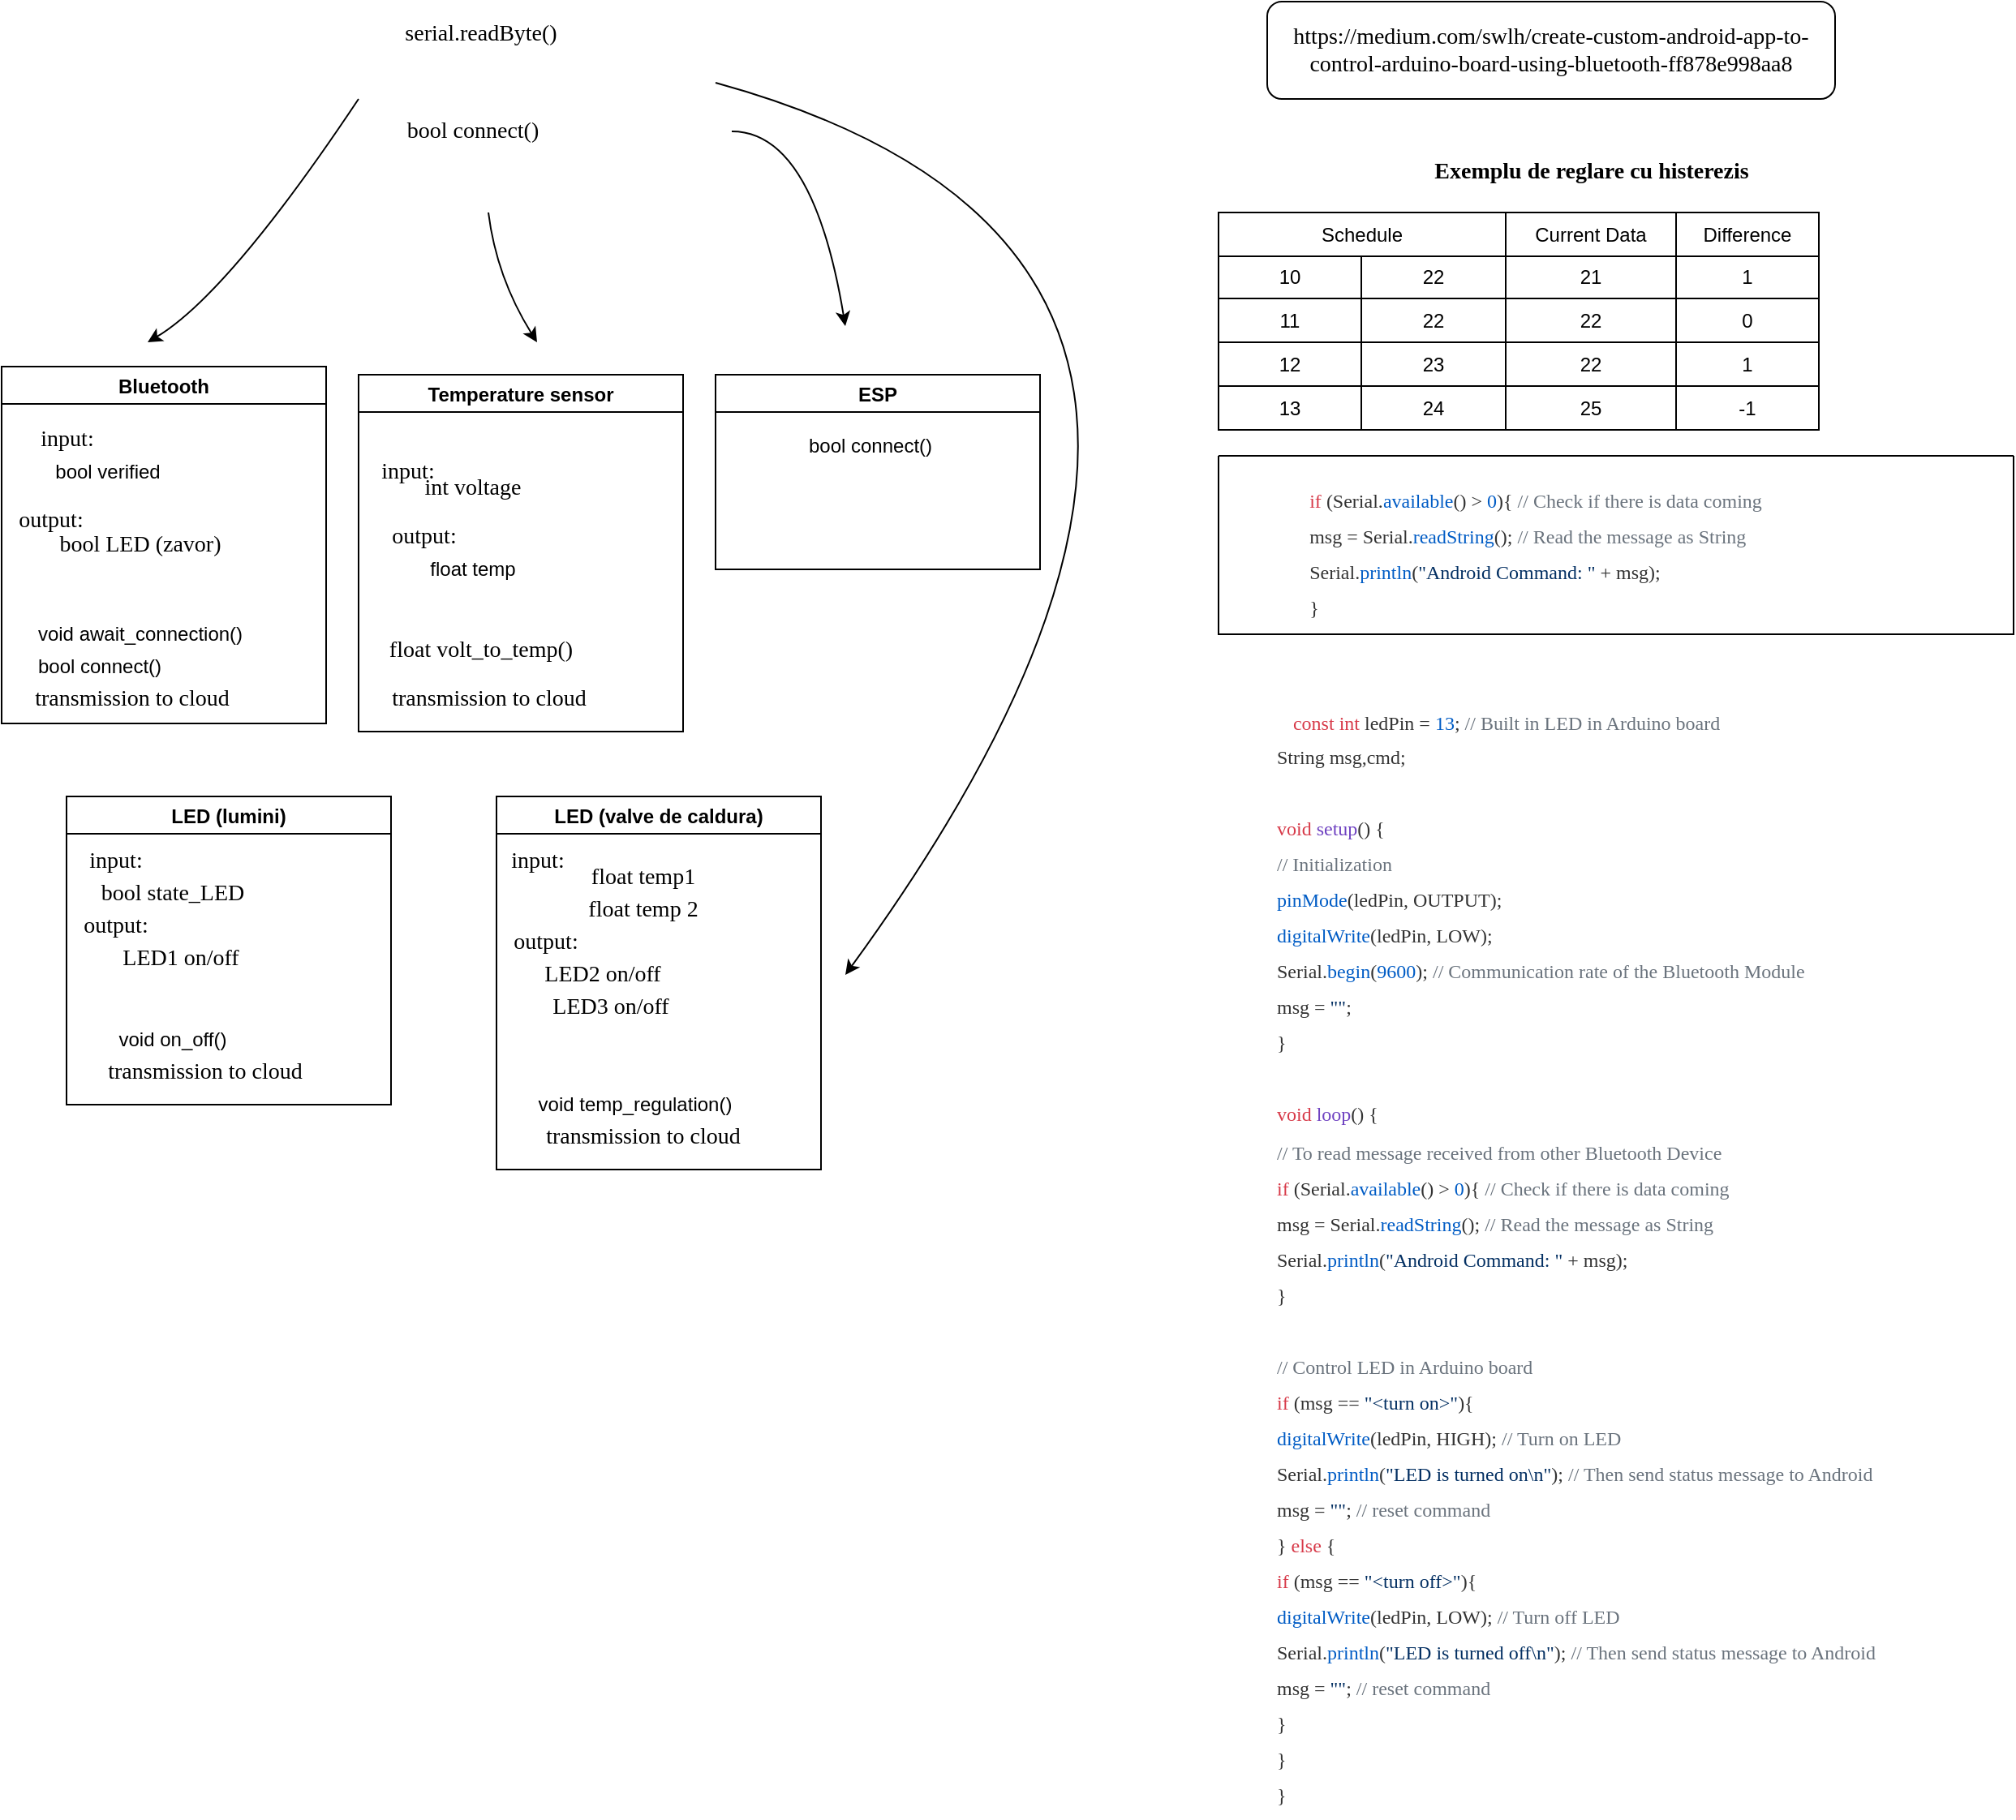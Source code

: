 <mxfile version="17.4.0" type="github">
  <diagram id="03euqBSdy-P2o7V0mn-k" name="Page-1">
    <mxGraphModel dx="1422" dy="794" grid="1" gridSize="10" guides="1" tooltips="1" connect="1" arrows="1" fold="1" page="1" pageScale="1" pageWidth="850" pageHeight="1100" math="0" shadow="0">
      <root>
        <mxCell id="0" />
        <mxCell id="1" parent="0" />
        <mxCell id="MKrmumf2XMkmiVvTgVT_-1" value="" style="curved=1;endArrow=classic;html=1;rounded=0;" edge="1" parent="1">
          <mxGeometry width="50" height="50" relative="1" as="geometry">
            <mxPoint x="420" y="160" as="sourcePoint" />
            <mxPoint x="450" y="240" as="targetPoint" />
            <Array as="points">
              <mxPoint x="425" y="200" />
            </Array>
          </mxGeometry>
        </mxCell>
        <mxCell id="MKrmumf2XMkmiVvTgVT_-2" value="serial.readByte()" style="text;html=1;align=center;verticalAlign=middle;resizable=0;points=[];autosize=1;strokeColor=none;fillColor=none;fontSize=14;fontFamily=Times New Roman;" vertex="1" parent="1">
          <mxGeometry x="360" y="40" width="110" height="20" as="geometry" />
        </mxCell>
        <mxCell id="MKrmumf2XMkmiVvTgVT_-3" value="bool connect()" style="text;html=1;align=center;verticalAlign=middle;resizable=0;points=[];autosize=1;strokeColor=none;fillColor=none;fontSize=14;fontFamily=Times New Roman;" vertex="1" parent="1">
          <mxGeometry x="360" y="100" width="100" height="20" as="geometry" />
        </mxCell>
        <mxCell id="MKrmumf2XMkmiVvTgVT_-4" value="Bluetooth" style="swimlane;" vertex="1" parent="1">
          <mxGeometry x="120" y="255" width="200" height="220" as="geometry" />
        </mxCell>
        <mxCell id="MKrmumf2XMkmiVvTgVT_-5" value="bool verified" style="text;html=1;align=center;verticalAlign=middle;resizable=0;points=[];autosize=1;strokeColor=none;fillColor=none;" vertex="1" parent="MKrmumf2XMkmiVvTgVT_-4">
          <mxGeometry x="25" y="55" width="80" height="20" as="geometry" />
        </mxCell>
        <mxCell id="MKrmumf2XMkmiVvTgVT_-6" value="input:" style="text;html=1;align=center;verticalAlign=middle;resizable=0;points=[];autosize=1;strokeColor=none;fillColor=none;fontSize=14;fontFamily=Times New Roman;" vertex="1" parent="MKrmumf2XMkmiVvTgVT_-4">
          <mxGeometry x="15" y="35" width="50" height="20" as="geometry" />
        </mxCell>
        <mxCell id="MKrmumf2XMkmiVvTgVT_-7" value="" style="group" vertex="1" connectable="0" parent="MKrmumf2XMkmiVvTgVT_-4">
          <mxGeometry x="15" y="155" width="140" height="40" as="geometry" />
        </mxCell>
        <mxCell id="MKrmumf2XMkmiVvTgVT_-8" value="bool connect()" style="text;html=1;align=center;verticalAlign=middle;resizable=0;points=[];autosize=1;strokeColor=none;fillColor=none;" vertex="1" parent="MKrmumf2XMkmiVvTgVT_-7">
          <mxGeometry y="20" width="90" height="20" as="geometry" />
        </mxCell>
        <mxCell id="MKrmumf2XMkmiVvTgVT_-9" value="void await_connection()" style="text;html=1;align=center;verticalAlign=middle;resizable=0;points=[];autosize=1;strokeColor=none;fillColor=none;" vertex="1" parent="MKrmumf2XMkmiVvTgVT_-7">
          <mxGeometry width="140" height="20" as="geometry" />
        </mxCell>
        <mxCell id="MKrmumf2XMkmiVvTgVT_-10" value="bool LED (zavor)" style="text;html=1;align=center;verticalAlign=middle;resizable=0;points=[];autosize=1;strokeColor=none;fillColor=none;fontSize=14;fontFamily=Times New Roman;" vertex="1" parent="MKrmumf2XMkmiVvTgVT_-4">
          <mxGeometry x="25" y="100" width="120" height="20" as="geometry" />
        </mxCell>
        <mxCell id="MKrmumf2XMkmiVvTgVT_-11" value="transmission to cloud" style="text;html=1;align=center;verticalAlign=middle;resizable=0;points=[];autosize=1;strokeColor=none;fillColor=none;fontSize=14;fontFamily=Times New Roman;" vertex="1" parent="MKrmumf2XMkmiVvTgVT_-4">
          <mxGeometry x="10" y="195" width="140" height="20" as="geometry" />
        </mxCell>
        <mxCell id="MKrmumf2XMkmiVvTgVT_-12" value="ESP" style="swimlane;" vertex="1" parent="1">
          <mxGeometry x="560" y="260" width="200" height="120" as="geometry" />
        </mxCell>
        <mxCell id="MKrmumf2XMkmiVvTgVT_-13" value="bool connect()" style="text;html=1;align=center;verticalAlign=middle;resizable=0;points=[];autosize=1;strokeColor=none;fillColor=none;" vertex="1" parent="MKrmumf2XMkmiVvTgVT_-12">
          <mxGeometry x="50" y="34" width="90" height="20" as="geometry" />
        </mxCell>
        <mxCell id="MKrmumf2XMkmiVvTgVT_-14" value="Temperature sensor" style="swimlane;" vertex="1" parent="1">
          <mxGeometry x="340" y="260" width="200" height="220" as="geometry" />
        </mxCell>
        <mxCell id="MKrmumf2XMkmiVvTgVT_-15" value="float temp" style="text;html=1;align=center;verticalAlign=middle;resizable=0;points=[];autosize=1;strokeColor=none;fillColor=none;" vertex="1" parent="MKrmumf2XMkmiVvTgVT_-14">
          <mxGeometry x="35" y="110" width="70" height="20" as="geometry" />
        </mxCell>
        <mxCell id="MKrmumf2XMkmiVvTgVT_-16" value="int voltage" style="text;html=1;align=center;verticalAlign=middle;resizable=0;points=[];autosize=1;strokeColor=none;fillColor=none;fontSize=14;fontFamily=Times New Roman;" vertex="1" parent="MKrmumf2XMkmiVvTgVT_-14">
          <mxGeometry x="30" y="60" width="80" height="20" as="geometry" />
        </mxCell>
        <mxCell id="MKrmumf2XMkmiVvTgVT_-17" value="output:" style="text;html=1;align=center;verticalAlign=middle;resizable=0;points=[];autosize=1;strokeColor=none;fillColor=none;fontSize=14;fontFamily=Times New Roman;" vertex="1" parent="MKrmumf2XMkmiVvTgVT_-14">
          <mxGeometry x="10" y="90" width="60" height="20" as="geometry" />
        </mxCell>
        <mxCell id="MKrmumf2XMkmiVvTgVT_-18" value="float volt_to_temp()" style="text;html=1;align=center;verticalAlign=middle;resizable=0;points=[];autosize=1;strokeColor=none;fillColor=none;fontSize=14;fontFamily=Times New Roman;" vertex="1" parent="MKrmumf2XMkmiVvTgVT_-14">
          <mxGeometry x="10" y="160" width="130" height="20" as="geometry" />
        </mxCell>
        <mxCell id="MKrmumf2XMkmiVvTgVT_-19" value="transmission to cloud" style="text;html=1;align=center;verticalAlign=middle;resizable=0;points=[];autosize=1;strokeColor=none;fillColor=none;fontSize=14;fontFamily=Times New Roman;" vertex="1" parent="MKrmumf2XMkmiVvTgVT_-14">
          <mxGeometry x="10" y="190" width="140" height="20" as="geometry" />
        </mxCell>
        <mxCell id="MKrmumf2XMkmiVvTgVT_-20" value="" style="curved=1;endArrow=classic;html=1;rounded=0;" edge="1" parent="1">
          <mxGeometry width="50" height="50" relative="1" as="geometry">
            <mxPoint x="340" y="90" as="sourcePoint" />
            <mxPoint x="210" y="240" as="targetPoint" />
            <Array as="points">
              <mxPoint x="260" y="210" />
            </Array>
          </mxGeometry>
        </mxCell>
        <mxCell id="MKrmumf2XMkmiVvTgVT_-21" value="" style="curved=1;endArrow=classic;html=1;rounded=0;" edge="1" parent="1">
          <mxGeometry width="50" height="50" relative="1" as="geometry">
            <mxPoint x="570" y="110" as="sourcePoint" />
            <mxPoint x="640" y="230" as="targetPoint" />
            <Array as="points">
              <mxPoint x="620" y="110" />
            </Array>
          </mxGeometry>
        </mxCell>
        <mxCell id="MKrmumf2XMkmiVvTgVT_-22" value="LED (lumini)" style="swimlane;startSize=23;" vertex="1" parent="1">
          <mxGeometry x="160" y="520" width="200" height="190" as="geometry" />
        </mxCell>
        <mxCell id="MKrmumf2XMkmiVvTgVT_-23" value="bool state_LED" style="text;html=1;align=center;verticalAlign=middle;resizable=0;points=[];autosize=1;strokeColor=none;fillColor=none;fontSize=14;fontFamily=Times New Roman;" vertex="1" parent="MKrmumf2XMkmiVvTgVT_-22">
          <mxGeometry x="15" y="50" width="100" height="20" as="geometry" />
        </mxCell>
        <mxCell id="MKrmumf2XMkmiVvTgVT_-24" value="output:" style="text;html=1;align=center;verticalAlign=middle;resizable=0;points=[];autosize=1;strokeColor=none;fillColor=none;fontSize=14;fontFamily=Times New Roman;" vertex="1" parent="MKrmumf2XMkmiVvTgVT_-22">
          <mxGeometry y="70" width="60" height="20" as="geometry" />
        </mxCell>
        <mxCell id="MKrmumf2XMkmiVvTgVT_-25" value="" style="group" vertex="1" connectable="0" parent="MKrmumf2XMkmiVvTgVT_-22">
          <mxGeometry x="15" y="140" width="140" height="40" as="geometry" />
        </mxCell>
        <mxCell id="MKrmumf2XMkmiVvTgVT_-26" value="void on_off()" style="text;html=1;align=center;verticalAlign=middle;resizable=0;points=[];autosize=1;strokeColor=none;fillColor=none;" vertex="1" parent="MKrmumf2XMkmiVvTgVT_-25">
          <mxGeometry x="10" width="80" height="20" as="geometry" />
        </mxCell>
        <mxCell id="MKrmumf2XMkmiVvTgVT_-27" value="transmission to cloud" style="text;html=1;align=center;verticalAlign=middle;resizable=0;points=[];autosize=1;strokeColor=none;fillColor=none;fontSize=14;fontFamily=Times New Roman;" vertex="1" parent="MKrmumf2XMkmiVvTgVT_-25">
          <mxGeometry y="20" width="140" height="20" as="geometry" />
        </mxCell>
        <mxCell id="MKrmumf2XMkmiVvTgVT_-28" value="LED (valve de caldura)" style="swimlane;" vertex="1" parent="1">
          <mxGeometry x="425" y="520" width="200" height="230" as="geometry" />
        </mxCell>
        <mxCell id="MKrmumf2XMkmiVvTgVT_-29" value="input:" style="text;html=1;align=center;verticalAlign=middle;resizable=0;points=[];autosize=1;strokeColor=none;fillColor=none;fontSize=14;fontFamily=Times New Roman;" vertex="1" parent="MKrmumf2XMkmiVvTgVT_-28">
          <mxGeometry y="30" width="50" height="20" as="geometry" />
        </mxCell>
        <mxCell id="MKrmumf2XMkmiVvTgVT_-30" value="output:" style="text;html=1;align=center;verticalAlign=middle;resizable=0;points=[];autosize=1;strokeColor=none;fillColor=none;fontSize=14;fontFamily=Times New Roman;" vertex="1" parent="MKrmumf2XMkmiVvTgVT_-28">
          <mxGeometry y="80" width="60" height="20" as="geometry" />
        </mxCell>
        <mxCell id="MKrmumf2XMkmiVvTgVT_-31" value="float temp 2" style="text;html=1;align=center;verticalAlign=middle;resizable=0;points=[];autosize=1;strokeColor=none;fillColor=none;fontSize=14;fontFamily=Times New Roman;" vertex="1" parent="MKrmumf2XMkmiVvTgVT_-28">
          <mxGeometry x="50" y="60" width="80" height="20" as="geometry" />
        </mxCell>
        <mxCell id="MKrmumf2XMkmiVvTgVT_-32" value="float temp1" style="text;html=1;align=center;verticalAlign=middle;resizable=0;points=[];autosize=1;strokeColor=none;fillColor=none;fontSize=14;fontFamily=Times New Roman;" vertex="1" parent="MKrmumf2XMkmiVvTgVT_-28">
          <mxGeometry x="50" y="40" width="80" height="20" as="geometry" />
        </mxCell>
        <mxCell id="MKrmumf2XMkmiVvTgVT_-33" value="LED3 on/off" style="text;html=1;align=center;verticalAlign=middle;resizable=0;points=[];autosize=1;strokeColor=none;fillColor=none;fontSize=14;fontFamily=Times New Roman;" vertex="1" parent="MKrmumf2XMkmiVvTgVT_-28">
          <mxGeometry x="25" y="120" width="90" height="20" as="geometry" />
        </mxCell>
        <mxCell id="MKrmumf2XMkmiVvTgVT_-34" value="" style="group" vertex="1" connectable="0" parent="MKrmumf2XMkmiVvTgVT_-28">
          <mxGeometry x="20" y="180" width="140" height="40" as="geometry" />
        </mxCell>
        <mxCell id="MKrmumf2XMkmiVvTgVT_-35" value="void temp_regulation()&lt;br&gt;" style="text;html=1;align=center;verticalAlign=middle;resizable=0;points=[];autosize=1;strokeColor=none;fillColor=none;" vertex="1" parent="MKrmumf2XMkmiVvTgVT_-34">
          <mxGeometry width="130" height="20" as="geometry" />
        </mxCell>
        <mxCell id="MKrmumf2XMkmiVvTgVT_-36" value="transmission to cloud" style="text;html=1;align=center;verticalAlign=middle;resizable=0;points=[];autosize=1;strokeColor=none;fillColor=none;fontSize=14;fontFamily=Times New Roman;" vertex="1" parent="MKrmumf2XMkmiVvTgVT_-34">
          <mxGeometry y="20" width="140" height="20" as="geometry" />
        </mxCell>
        <mxCell id="MKrmumf2XMkmiVvTgVT_-37" value="" style="shape=table;html=1;whiteSpace=wrap;startSize=0;container=1;collapsible=0;childLayout=tableLayout;" vertex="1" parent="1">
          <mxGeometry x="870" y="160" width="370" height="134" as="geometry" />
        </mxCell>
        <mxCell id="MKrmumf2XMkmiVvTgVT_-38" value="" style="shape=tableRow;horizontal=0;startSize=0;swimlaneHead=0;swimlaneBody=0;top=0;left=0;bottom=0;right=0;collapsible=0;dropTarget=0;fillColor=none;points=[[0,0.5],[1,0.5]];portConstraint=eastwest;" vertex="1" parent="MKrmumf2XMkmiVvTgVT_-37">
          <mxGeometry width="370" height="27" as="geometry" />
        </mxCell>
        <mxCell id="MKrmumf2XMkmiVvTgVT_-39" value="Schedule" style="shape=partialRectangle;html=1;whiteSpace=wrap;connectable=0;fillColor=none;top=0;left=0;bottom=0;right=0;overflow=hidden;rowspan=1;colspan=2;" vertex="1" parent="MKrmumf2XMkmiVvTgVT_-38">
          <mxGeometry width="177" height="27" as="geometry">
            <mxRectangle width="88" height="27" as="alternateBounds" />
          </mxGeometry>
        </mxCell>
        <mxCell id="MKrmumf2XMkmiVvTgVT_-40" value="Schedule" style="shape=partialRectangle;html=1;whiteSpace=wrap;connectable=0;fillColor=none;top=0;left=0;bottom=0;right=0;overflow=hidden;" vertex="1" visible="0" parent="MKrmumf2XMkmiVvTgVT_-38">
          <mxGeometry x="88" width="89" height="27" as="geometry">
            <mxRectangle width="89" height="27" as="alternateBounds" />
          </mxGeometry>
        </mxCell>
        <mxCell id="MKrmumf2XMkmiVvTgVT_-41" value="Current Data" style="shape=partialRectangle;html=1;whiteSpace=wrap;connectable=0;fillColor=none;top=0;left=0;bottom=0;right=0;overflow=hidden;" vertex="1" parent="MKrmumf2XMkmiVvTgVT_-38">
          <mxGeometry x="177" width="105" height="27" as="geometry">
            <mxRectangle width="105" height="27" as="alternateBounds" />
          </mxGeometry>
        </mxCell>
        <mxCell id="MKrmumf2XMkmiVvTgVT_-42" value="Difference" style="shape=partialRectangle;html=1;whiteSpace=wrap;connectable=0;fillColor=none;top=0;left=0;bottom=0;right=0;overflow=hidden;" vertex="1" parent="MKrmumf2XMkmiVvTgVT_-38">
          <mxGeometry x="282" width="88" height="27" as="geometry">
            <mxRectangle width="88" height="27" as="alternateBounds" />
          </mxGeometry>
        </mxCell>
        <mxCell id="MKrmumf2XMkmiVvTgVT_-43" value="" style="shape=tableRow;horizontal=0;startSize=0;swimlaneHead=0;swimlaneBody=0;top=0;left=0;bottom=0;right=0;collapsible=0;dropTarget=0;fillColor=none;points=[[0,0.5],[1,0.5]];portConstraint=eastwest;" vertex="1" parent="MKrmumf2XMkmiVvTgVT_-37">
          <mxGeometry y="27" width="370" height="26" as="geometry" />
        </mxCell>
        <mxCell id="MKrmumf2XMkmiVvTgVT_-44" value="10" style="shape=partialRectangle;html=1;whiteSpace=wrap;connectable=0;fillColor=none;top=0;left=0;bottom=0;right=0;overflow=hidden;" vertex="1" parent="MKrmumf2XMkmiVvTgVT_-43">
          <mxGeometry width="88" height="26" as="geometry">
            <mxRectangle width="88" height="26" as="alternateBounds" />
          </mxGeometry>
        </mxCell>
        <mxCell id="MKrmumf2XMkmiVvTgVT_-45" value="22" style="shape=partialRectangle;html=1;whiteSpace=wrap;connectable=0;fillColor=none;top=0;left=0;bottom=0;right=0;overflow=hidden;" vertex="1" parent="MKrmumf2XMkmiVvTgVT_-43">
          <mxGeometry x="88" width="89" height="26" as="geometry">
            <mxRectangle width="89" height="26" as="alternateBounds" />
          </mxGeometry>
        </mxCell>
        <mxCell id="MKrmumf2XMkmiVvTgVT_-46" value="21" style="shape=partialRectangle;html=1;whiteSpace=wrap;connectable=0;fillColor=none;top=0;left=0;bottom=0;right=0;overflow=hidden;" vertex="1" parent="MKrmumf2XMkmiVvTgVT_-43">
          <mxGeometry x="177" width="105" height="26" as="geometry">
            <mxRectangle width="105" height="26" as="alternateBounds" />
          </mxGeometry>
        </mxCell>
        <mxCell id="MKrmumf2XMkmiVvTgVT_-47" value="1" style="shape=partialRectangle;html=1;whiteSpace=wrap;connectable=0;fillColor=none;top=0;left=0;bottom=0;right=0;overflow=hidden;" vertex="1" parent="MKrmumf2XMkmiVvTgVT_-43">
          <mxGeometry x="282" width="88" height="26" as="geometry">
            <mxRectangle width="88" height="26" as="alternateBounds" />
          </mxGeometry>
        </mxCell>
        <mxCell id="MKrmumf2XMkmiVvTgVT_-48" value="" style="shape=tableRow;horizontal=0;startSize=0;swimlaneHead=0;swimlaneBody=0;top=0;left=0;bottom=0;right=0;collapsible=0;dropTarget=0;fillColor=none;points=[[0,0.5],[1,0.5]];portConstraint=eastwest;" vertex="1" parent="MKrmumf2XMkmiVvTgVT_-37">
          <mxGeometry y="53" width="370" height="27" as="geometry" />
        </mxCell>
        <mxCell id="MKrmumf2XMkmiVvTgVT_-49" value="11" style="shape=partialRectangle;html=1;whiteSpace=wrap;connectable=0;fillColor=none;top=0;left=0;bottom=0;right=0;overflow=hidden;" vertex="1" parent="MKrmumf2XMkmiVvTgVT_-48">
          <mxGeometry width="88" height="27" as="geometry">
            <mxRectangle width="88" height="27" as="alternateBounds" />
          </mxGeometry>
        </mxCell>
        <mxCell id="MKrmumf2XMkmiVvTgVT_-50" value="22" style="shape=partialRectangle;html=1;whiteSpace=wrap;connectable=0;fillColor=none;top=0;left=0;bottom=0;right=0;overflow=hidden;" vertex="1" parent="MKrmumf2XMkmiVvTgVT_-48">
          <mxGeometry x="88" width="89" height="27" as="geometry">
            <mxRectangle width="89" height="27" as="alternateBounds" />
          </mxGeometry>
        </mxCell>
        <mxCell id="MKrmumf2XMkmiVvTgVT_-51" value="22" style="shape=partialRectangle;html=1;whiteSpace=wrap;connectable=0;fillColor=none;top=0;left=0;bottom=0;right=0;overflow=hidden;pointerEvents=1;" vertex="1" parent="MKrmumf2XMkmiVvTgVT_-48">
          <mxGeometry x="177" width="105" height="27" as="geometry">
            <mxRectangle width="105" height="27" as="alternateBounds" />
          </mxGeometry>
        </mxCell>
        <mxCell id="MKrmumf2XMkmiVvTgVT_-52" value="0" style="shape=partialRectangle;html=1;whiteSpace=wrap;connectable=0;fillColor=none;top=0;left=0;bottom=0;right=0;overflow=hidden;pointerEvents=1;" vertex="1" parent="MKrmumf2XMkmiVvTgVT_-48">
          <mxGeometry x="282" width="88" height="27" as="geometry">
            <mxRectangle width="88" height="27" as="alternateBounds" />
          </mxGeometry>
        </mxCell>
        <mxCell id="MKrmumf2XMkmiVvTgVT_-53" style="shape=tableRow;horizontal=0;startSize=0;swimlaneHead=0;swimlaneBody=0;top=0;left=0;bottom=0;right=0;collapsible=0;dropTarget=0;fillColor=none;points=[[0,0.5],[1,0.5]];portConstraint=eastwest;" vertex="1" parent="MKrmumf2XMkmiVvTgVT_-37">
          <mxGeometry y="80" width="370" height="27" as="geometry" />
        </mxCell>
        <mxCell id="MKrmumf2XMkmiVvTgVT_-54" value="12" style="shape=partialRectangle;html=1;whiteSpace=wrap;connectable=0;fillColor=none;top=0;left=0;bottom=0;right=0;overflow=hidden;" vertex="1" parent="MKrmumf2XMkmiVvTgVT_-53">
          <mxGeometry width="88" height="27" as="geometry">
            <mxRectangle width="88" height="27" as="alternateBounds" />
          </mxGeometry>
        </mxCell>
        <mxCell id="MKrmumf2XMkmiVvTgVT_-55" value="23" style="shape=partialRectangle;html=1;whiteSpace=wrap;connectable=0;fillColor=none;top=0;left=0;bottom=0;right=0;overflow=hidden;" vertex="1" parent="MKrmumf2XMkmiVvTgVT_-53">
          <mxGeometry x="88" width="89" height="27" as="geometry">
            <mxRectangle width="89" height="27" as="alternateBounds" />
          </mxGeometry>
        </mxCell>
        <mxCell id="MKrmumf2XMkmiVvTgVT_-56" value="22" style="shape=partialRectangle;html=1;whiteSpace=wrap;connectable=0;fillColor=none;top=0;left=0;bottom=0;right=0;overflow=hidden;pointerEvents=1;" vertex="1" parent="MKrmumf2XMkmiVvTgVT_-53">
          <mxGeometry x="177" width="105" height="27" as="geometry">
            <mxRectangle width="105" height="27" as="alternateBounds" />
          </mxGeometry>
        </mxCell>
        <mxCell id="MKrmumf2XMkmiVvTgVT_-57" value="1" style="shape=partialRectangle;html=1;whiteSpace=wrap;connectable=0;fillColor=none;top=0;left=0;bottom=0;right=0;overflow=hidden;pointerEvents=1;" vertex="1" parent="MKrmumf2XMkmiVvTgVT_-53">
          <mxGeometry x="282" width="88" height="27" as="geometry">
            <mxRectangle width="88" height="27" as="alternateBounds" />
          </mxGeometry>
        </mxCell>
        <mxCell id="MKrmumf2XMkmiVvTgVT_-58" style="shape=tableRow;horizontal=0;startSize=0;swimlaneHead=0;swimlaneBody=0;top=0;left=0;bottom=0;right=0;collapsible=0;dropTarget=0;fillColor=none;points=[[0,0.5],[1,0.5]];portConstraint=eastwest;" vertex="1" parent="MKrmumf2XMkmiVvTgVT_-37">
          <mxGeometry y="107" width="370" height="27" as="geometry" />
        </mxCell>
        <mxCell id="MKrmumf2XMkmiVvTgVT_-59" value="13" style="shape=partialRectangle;html=1;whiteSpace=wrap;connectable=0;fillColor=none;top=0;left=0;bottom=0;right=0;overflow=hidden;" vertex="1" parent="MKrmumf2XMkmiVvTgVT_-58">
          <mxGeometry width="88" height="27" as="geometry">
            <mxRectangle width="88" height="27" as="alternateBounds" />
          </mxGeometry>
        </mxCell>
        <mxCell id="MKrmumf2XMkmiVvTgVT_-60" value="24" style="shape=partialRectangle;html=1;whiteSpace=wrap;connectable=0;fillColor=none;top=0;left=0;bottom=0;right=0;overflow=hidden;" vertex="1" parent="MKrmumf2XMkmiVvTgVT_-58">
          <mxGeometry x="88" width="89" height="27" as="geometry">
            <mxRectangle width="89" height="27" as="alternateBounds" />
          </mxGeometry>
        </mxCell>
        <mxCell id="MKrmumf2XMkmiVvTgVT_-61" value="25" style="shape=partialRectangle;html=1;whiteSpace=wrap;connectable=0;fillColor=none;top=0;left=0;bottom=0;right=0;overflow=hidden;pointerEvents=1;" vertex="1" parent="MKrmumf2XMkmiVvTgVT_-58">
          <mxGeometry x="177" width="105" height="27" as="geometry">
            <mxRectangle width="105" height="27" as="alternateBounds" />
          </mxGeometry>
        </mxCell>
        <mxCell id="MKrmumf2XMkmiVvTgVT_-62" value="-1" style="shape=partialRectangle;html=1;whiteSpace=wrap;connectable=0;fillColor=none;top=0;left=0;bottom=0;right=0;overflow=hidden;pointerEvents=1;" vertex="1" parent="MKrmumf2XMkmiVvTgVT_-58">
          <mxGeometry x="282" width="88" height="27" as="geometry">
            <mxRectangle width="88" height="27" as="alternateBounds" />
          </mxGeometry>
        </mxCell>
        <mxCell id="MKrmumf2XMkmiVvTgVT_-63" value="&lt;b&gt;&lt;font face=&quot;Times New Roman&quot; style=&quot;font-size: 14px&quot;&gt;Exemplu de reglare cu histerezis&lt;/font&gt;&lt;/b&gt;" style="text;html=1;strokeColor=none;fillColor=none;align=center;verticalAlign=middle;whiteSpace=wrap;rounded=0;" vertex="1" parent="1">
          <mxGeometry x="1000" y="120" width="200" height="30" as="geometry" />
        </mxCell>
        <mxCell id="MKrmumf2XMkmiVvTgVT_-64" value="" style="swimlane;startSize=0;fontFamily=Times New Roman;fontSize=14;" vertex="1" parent="1">
          <mxGeometry x="870" y="310" width="490" height="110" as="geometry" />
        </mxCell>
        <mxCell id="MKrmumf2XMkmiVvTgVT_-65" value="&lt;table class=&quot;highlight tab-size js-file-line-container js-code-nav-container js-tagsearch-file&quot; style=&quot;padding: 0px ; margin: 0px ; font-family: , , &amp;#34;sf mono&amp;#34; , &amp;#34;menlo&amp;#34; , &amp;#34;consolas&amp;#34; , &amp;#34;liberation mono&amp;#34; , monospace ; font-size: 12px ; line-height: 1.4 ; color: rgb(51 , 51 , 51) ; border: 0px ; border-collapse: collapse ; text-align: left&quot;&gt;&lt;tbody&gt;&lt;tr&gt;&lt;td id=&quot;file-arduino_bluetooth_part2-ino-L15&quot; class=&quot;blob-num js-line-number js-code-nav-line-number js-blob-rnum&quot; style=&quot;position: relative ; width: 13.203px ; min-width: inherit ; line-height: 20px ; text-align: right ; vertical-align: top ; cursor: pointer ; background: rgba(0 , 0 , 0 , 0) ; padding: 1px 10px&quot;&gt;&lt;/td&gt;&lt;td id=&quot;file-arduino_bluetooth_part2-ino-LC15&quot; class=&quot;blob-code blob-code-inner js-file-line&quot; style=&quot;position: relative ; line-height: 20px ; vertical-align: top ; overflow: visible ; overflow-wrap: normal ; background: rgba(0 , 0 , 0 , 0) ; border: 0px ; padding: 1px 10px&quot;&gt;  &lt;span class=&quot;pl-k&quot; style=&quot;color: rgb(215 , 58 , 73)&quot;&gt;if&lt;/span&gt; (Serial.&lt;span class=&quot;pl-c1&quot; style=&quot;color: rgb(0 , 92 , 197)&quot;&gt;available&lt;/span&gt;() &amp;gt; &lt;span class=&quot;pl-c1&quot; style=&quot;color: rgb(0 , 92 , 197)&quot;&gt;0&lt;/span&gt;){ &lt;span class=&quot;pl-c&quot; style=&quot;color: rgb(106 , 115 , 125)&quot;&gt;&lt;span class=&quot;pl-c&quot;&gt;//&lt;/span&gt; Check if there is data coming&lt;/span&gt;&lt;/td&gt;&lt;/tr&gt;&lt;tr style=&quot;background-color: transparent&quot;&gt;&lt;td id=&quot;file-arduino_bluetooth_part2-ino-L16&quot; class=&quot;blob-num js-line-number js-code-nav-line-number js-blob-rnum&quot; style=&quot;position: relative ; width: 13.203px ; min-width: inherit ; line-height: 20px ; text-align: right ; vertical-align: top ; cursor: pointer ; background: rgba(0 , 0 , 0 , 0) ; padding: 1px 10px&quot;&gt;&lt;/td&gt;&lt;td id=&quot;file-arduino_bluetooth_part2-ino-LC16&quot; class=&quot;blob-code blob-code-inner js-file-line&quot; style=&quot;position: relative ; line-height: 20px ; vertical-align: top ; overflow: visible ; overflow-wrap: normal ; background: rgba(0 , 0 , 0 , 0) ; border: 0px ; padding: 1px 10px&quot;&gt;    msg = Serial.&lt;span class=&quot;pl-c1&quot; style=&quot;color: rgb(0 , 92 , 197)&quot;&gt;readString&lt;/span&gt;(); &lt;span class=&quot;pl-c&quot; style=&quot;color: rgb(106 , 115 , 125)&quot;&gt;&lt;span class=&quot;pl-c&quot;&gt;//&lt;/span&gt; Read the message as String&lt;/span&gt;&lt;/td&gt;&lt;/tr&gt;&lt;tr&gt;&lt;td id=&quot;file-arduino_bluetooth_part2-ino-L17&quot; class=&quot;blob-num js-line-number js-code-nav-line-number js-blob-rnum&quot; style=&quot;position: relative ; width: 13.203px ; min-width: inherit ; line-height: 20px ; text-align: right ; vertical-align: top ; cursor: pointer ; background: rgba(0 , 0 , 0 , 0) ; padding: 1px 10px&quot;&gt;&lt;/td&gt;&lt;td id=&quot;file-arduino_bluetooth_part2-ino-LC17&quot; class=&quot;blob-code blob-code-inner js-file-line&quot; style=&quot;position: relative ; line-height: 20px ; vertical-align: top ; overflow: visible ; overflow-wrap: normal ; background: rgba(0 , 0 , 0 , 0) ; border: 0px ; padding: 1px 10px&quot;&gt;    Serial.&lt;span class=&quot;pl-c1&quot; style=&quot;color: rgb(0 , 92 , 197)&quot;&gt;println&lt;/span&gt;(&lt;span class=&quot;pl-s&quot; style=&quot;color: rgb(3 , 47 , 98)&quot;&gt;&lt;span class=&quot;pl-pds&quot;&gt;&quot;&lt;/span&gt;Android Command: &lt;span class=&quot;pl-pds&quot;&gt;&quot;&lt;/span&gt;&lt;/span&gt; + msg);&lt;/td&gt;&lt;/tr&gt;&lt;tr style=&quot;background-color: transparent&quot;&gt;&lt;td id=&quot;file-arduino_bluetooth_part2-ino-L18&quot; class=&quot;blob-num js-line-number js-code-nav-line-number js-blob-rnum&quot; style=&quot;position: relative ; width: 13.203px ; min-width: inherit ; line-height: 20px ; text-align: right ; vertical-align: top ; cursor: pointer ; background: rgba(0 , 0 , 0 , 0) ; padding: 1px 10px&quot;&gt;&lt;/td&gt;&lt;td id=&quot;file-arduino_bluetooth_part2-ino-LC18&quot; class=&quot;blob-code blob-code-inner js-file-line&quot; style=&quot;position: relative ; line-height: 20px ; vertical-align: top ; overflow: visible ; overflow-wrap: normal ; background: rgba(0 , 0 , 0 , 0) ; border: 0px ; padding: 1px 10px&quot;&gt;  }&lt;/td&gt;&lt;/tr&gt;&lt;/tbody&gt;&lt;/table&gt;" style="text;html=1;align=center;verticalAlign=middle;resizable=0;points=[];autosize=1;strokeColor=none;fillColor=none;fontSize=14;fontFamily=Times New Roman;" vertex="1" parent="MKrmumf2XMkmiVvTgVT_-64">
          <mxGeometry x="10" y="15" width="350" height="90" as="geometry" />
        </mxCell>
        <mxCell id="MKrmumf2XMkmiVvTgVT_-66" value="&lt;table class=&quot;highlight tab-size js-file-line-container js-code-nav-container js-tagsearch-file&quot; style=&quot;padding: 0px ; margin: 0px ; font-size: 12px ; font-weight: 400 ; line-height: 1.4 ; color: rgb(51 , 51 , 51) ; border: 0px ; border-collapse: collapse ; font-style: normal ; letter-spacing: normal ; text-align: left ; text-transform: none ; word-spacing: 0px&quot;&gt;&lt;tbody&gt;&lt;tr&gt;&lt;td id=&quot;file-arduino_bluetooth_part2-ino-LC1&quot; class=&quot;blob-code blob-code-inner js-file-line&quot; style=&quot;position: relative ; padding: 4px 10px 1px ; line-height: 20px ; vertical-align: top ; overflow: visible ; font-size: 12px ; overflow-wrap: normal ; text-align: left ; background: rgba(0 , 0 , 0 , 0) ; border: 0px&quot;&gt;&lt;br&gt;&lt;/td&gt;&lt;/tr&gt;&lt;tr style=&quot;background-color: transparent&quot;&gt;&lt;td id=&quot;file-arduino_bluetooth_part2-ino-L2&quot; class=&quot;blob-num js-line-number js-code-nav-line-number js-blob-rnum&quot; style=&quot;position: relative ; width: 13.203px ; min-width: inherit ; padding: 1px 10px ; font-size: 12px ; line-height: 20px ; text-align: right ; vertical-align: top ; cursor: pointer ; background: rgba(0 , 0 , 0 , 0)&quot;&gt;&lt;/td&gt;&lt;td id=&quot;file-arduino_bluetooth_part2-ino-LC2&quot; class=&quot;blob-code blob-code-inner js-file-line&quot; style=&quot;position: relative ; padding: 1px 10px ; line-height: 20px ; vertical-align: top ; overflow: visible ; font-size: 12px ; overflow-wrap: normal ; text-align: left ; background: rgba(0 , 0 , 0 , 0) ; border: 0px&quot;&gt;&lt;br style=&quot;color: rgb(0 , 0 , 0) ; font-size: 14px ; text-align: center&quot;&gt;&lt;table class=&quot;highlight tab-size js-file-line-container js-code-nav-container js-tagsearch-file&quot; style=&quot;padding: 0px ; margin: 0px ; line-height: 1.4 ; border: 0px ; border-collapse: collapse&quot;&gt;&lt;tbody&gt;&lt;tr&gt;&lt;td id=&quot;file-arduino_bluetooth_part2-ino-LC1&quot; class=&quot;blob-code blob-code-inner js-file-line&quot; style=&quot;position: relative ; padding: 4px 10px 1px ; line-height: 20px ; vertical-align: top ; overflow: visible ; overflow-wrap: normal ; background: rgba(0 , 0 , 0 , 0) ; border: 0px&quot;&gt;&lt;span class=&quot;pl-k&quot; style=&quot;color: rgb(215 , 58 , 73)&quot;&gt;const&lt;/span&gt;&amp;nbsp;&lt;span class=&quot;pl-k&quot; style=&quot;color: rgb(215 , 58 , 73)&quot;&gt;int&lt;/span&gt;&amp;nbsp;ledPin =&amp;nbsp;&lt;span class=&quot;pl-c1&quot; style=&quot;color: rgb(0 , 92 , 197)&quot;&gt;13&lt;/span&gt;;&amp;nbsp;&lt;span class=&quot;pl-c&quot; style=&quot;color: rgb(106 , 115 , 125)&quot;&gt;&lt;span class=&quot;pl-c&quot;&gt;//&lt;/span&gt;&amp;nbsp;Built in LED in Arduino board&lt;/span&gt;&lt;/td&gt;&lt;/tr&gt;&lt;/tbody&gt;&lt;/table&gt;String msg,cmd;&lt;/td&gt;&lt;/tr&gt;&lt;tr&gt;&lt;td id=&quot;file-arduino_bluetooth_part2-ino-L3&quot; class=&quot;blob-num js-line-number js-code-nav-line-number js-blob-rnum&quot; style=&quot;position: relative ; width: 13.203px ; min-width: inherit ; padding: 1px 10px ; font-size: 12px ; line-height: 20px ; text-align: right ; vertical-align: top ; cursor: pointer ; background: rgba(0 , 0 , 0 , 0)&quot;&gt;&lt;/td&gt;&lt;td id=&quot;file-arduino_bluetooth_part2-ino-LC3&quot; class=&quot;blob-code blob-code-inner js-file-line&quot; style=&quot;position: relative ; padding: 1px 10px ; line-height: 20px ; vertical-align: top ; overflow: visible ; font-size: 12px ; overflow-wrap: normal ; text-align: left ; background: rgba(0 , 0 , 0 , 0) ; border: 0px&quot;&gt;&lt;br&gt;&lt;/td&gt;&lt;/tr&gt;&lt;tr style=&quot;background-color: transparent&quot;&gt;&lt;td id=&quot;file-arduino_bluetooth_part2-ino-L4&quot; class=&quot;blob-num js-line-number js-code-nav-line-number js-blob-rnum&quot; style=&quot;position: relative ; width: 13.203px ; min-width: inherit ; padding: 1px 10px ; font-size: 12px ; line-height: 20px ; text-align: right ; vertical-align: top ; cursor: pointer ; background: rgba(0 , 0 , 0 , 0)&quot;&gt;&lt;/td&gt;&lt;td id=&quot;file-arduino_bluetooth_part2-ino-LC4&quot; class=&quot;blob-code blob-code-inner js-file-line&quot; style=&quot;position: relative ; padding: 1px 10px ; line-height: 20px ; vertical-align: top ; overflow: visible ; font-size: 12px ; overflow-wrap: normal ; text-align: left ; background: rgba(0 , 0 , 0 , 0) ; border: 0px&quot;&gt;&lt;span class=&quot;pl-k&quot; style=&quot;color: rgb(215 , 58 , 73)&quot;&gt;void&lt;/span&gt; &lt;span class=&quot;pl-en&quot; style=&quot;color: rgb(111 , 66 , 193)&quot;&gt;setup&lt;/span&gt;() {&lt;/td&gt;&lt;/tr&gt;&lt;tr&gt;&lt;td id=&quot;file-arduino_bluetooth_part2-ino-L5&quot; class=&quot;blob-num js-line-number js-code-nav-line-number js-blob-rnum&quot; style=&quot;position: relative ; width: 13.203px ; min-width: inherit ; padding: 1px 10px ; font-size: 12px ; line-height: 20px ; text-align: right ; vertical-align: top ; cursor: pointer ; background: rgba(0 , 0 , 0 , 0)&quot;&gt;&lt;/td&gt;&lt;td id=&quot;file-arduino_bluetooth_part2-ino-LC5&quot; class=&quot;blob-code blob-code-inner js-file-line&quot; style=&quot;position: relative ; padding: 1px 10px ; line-height: 20px ; vertical-align: top ; overflow: visible ; font-size: 12px ; overflow-wrap: normal ; text-align: left ; background: rgba(0 , 0 , 0 , 0) ; border: 0px&quot;&gt;  &lt;span class=&quot;pl-c&quot; style=&quot;color: rgb(106 , 115 , 125)&quot;&gt;&lt;span class=&quot;pl-c&quot; style=&quot;color: rgb(106 , 115 , 125)&quot;&gt;//&lt;/span&gt; Initialization&lt;/span&gt;&lt;/td&gt;&lt;/tr&gt;&lt;tr style=&quot;background-color: transparent&quot;&gt;&lt;td id=&quot;file-arduino_bluetooth_part2-ino-L6&quot; class=&quot;blob-num js-line-number js-code-nav-line-number js-blob-rnum&quot; style=&quot;position: relative ; width: 13.203px ; min-width: inherit ; padding: 1px 10px ; font-size: 12px ; line-height: 20px ; text-align: right ; vertical-align: top ; cursor: pointer ; background: rgba(0 , 0 , 0 , 0)&quot;&gt;&lt;/td&gt;&lt;td id=&quot;file-arduino_bluetooth_part2-ino-LC6&quot; class=&quot;blob-code blob-code-inner js-file-line&quot; style=&quot;position: relative ; padding: 1px 10px ; line-height: 20px ; vertical-align: top ; overflow: visible ; font-size: 12px ; overflow-wrap: normal ; text-align: left ; background: rgba(0 , 0 , 0 , 0) ; border: 0px&quot;&gt;  &lt;span class=&quot;pl-c1&quot; style=&quot;color: rgb(0 , 92 , 197)&quot;&gt;pinMode&lt;/span&gt;(ledPin, OUTPUT);&lt;/td&gt;&lt;/tr&gt;&lt;tr&gt;&lt;td id=&quot;file-arduino_bluetooth_part2-ino-L7&quot; class=&quot;blob-num js-line-number js-code-nav-line-number js-blob-rnum&quot; style=&quot;position: relative ; width: 13.203px ; min-width: inherit ; padding: 1px 10px ; font-size: 12px ; line-height: 20px ; text-align: right ; vertical-align: top ; cursor: pointer ; background: rgba(0 , 0 , 0 , 0)&quot;&gt;&lt;/td&gt;&lt;td id=&quot;file-arduino_bluetooth_part2-ino-LC7&quot; class=&quot;blob-code blob-code-inner js-file-line&quot; style=&quot;position: relative ; padding: 1px 10px ; line-height: 20px ; vertical-align: top ; overflow: visible ; font-size: 12px ; overflow-wrap: normal ; text-align: left ; background: rgba(0 , 0 , 0 , 0) ; border: 0px&quot;&gt;  &lt;span class=&quot;pl-c1&quot; style=&quot;color: rgb(0 , 92 , 197)&quot;&gt;digitalWrite&lt;/span&gt;(ledPin, LOW);&lt;/td&gt;&lt;/tr&gt;&lt;tr style=&quot;background-color: transparent&quot;&gt;&lt;td id=&quot;file-arduino_bluetooth_part2-ino-L8&quot; class=&quot;blob-num js-line-number js-code-nav-line-number js-blob-rnum&quot; style=&quot;position: relative ; width: 13.203px ; min-width: inherit ; padding: 1px 10px ; font-size: 12px ; line-height: 20px ; text-align: right ; vertical-align: top ; cursor: pointer ; background: rgba(0 , 0 , 0 , 0)&quot;&gt;&lt;/td&gt;&lt;td id=&quot;file-arduino_bluetooth_part2-ino-LC8&quot; class=&quot;blob-code blob-code-inner js-file-line&quot; style=&quot;position: relative ; padding: 1px 10px ; line-height: 20px ; vertical-align: top ; overflow: visible ; font-size: 12px ; overflow-wrap: normal ; text-align: left ; background: rgba(0 , 0 , 0 , 0) ; border: 0px&quot;&gt;  Serial.&lt;span class=&quot;pl-c1&quot; style=&quot;color: rgb(0 , 92 , 197)&quot;&gt;begin&lt;/span&gt;(&lt;span class=&quot;pl-c1&quot; style=&quot;color: rgb(0 , 92 , 197)&quot;&gt;9600&lt;/span&gt;); &lt;span class=&quot;pl-c&quot; style=&quot;color: rgb(106 , 115 , 125)&quot;&gt;&lt;span class=&quot;pl-c&quot; style=&quot;color: rgb(106 , 115 , 125)&quot;&gt;//&lt;/span&gt; Communication rate of the Bluetooth Module&lt;/span&gt;&lt;/td&gt;&lt;/tr&gt;&lt;tr&gt;&lt;td id=&quot;file-arduino_bluetooth_part2-ino-L9&quot; class=&quot;blob-num js-line-number js-code-nav-line-number js-blob-rnum&quot; style=&quot;position: relative ; width: 13.203px ; min-width: inherit ; padding: 1px 10px ; font-size: 12px ; line-height: 20px ; text-align: right ; vertical-align: top ; cursor: pointer ; background: rgba(0 , 0 , 0 , 0)&quot;&gt;&lt;/td&gt;&lt;td id=&quot;file-arduino_bluetooth_part2-ino-LC9&quot; class=&quot;blob-code blob-code-inner js-file-line&quot; style=&quot;position: relative ; padding: 1px 10px ; line-height: 20px ; vertical-align: top ; overflow: visible ; font-size: 12px ; overflow-wrap: normal ; text-align: left ; background: rgba(0 , 0 , 0 , 0) ; border: 0px&quot;&gt;  msg = &lt;span class=&quot;pl-s&quot; style=&quot;color: rgb(3 , 47 , 98)&quot;&gt;&lt;span class=&quot;pl-pds&quot; style=&quot;color: rgb(3 , 47 , 98)&quot;&gt;&quot;&lt;/span&gt;&lt;span class=&quot;pl-pds&quot; style=&quot;color: rgb(3 , 47 , 98)&quot;&gt;&quot;&lt;/span&gt;&lt;/span&gt;;&lt;/td&gt;&lt;/tr&gt;&lt;tr style=&quot;background-color: transparent&quot;&gt;&lt;td id=&quot;file-arduino_bluetooth_part2-ino-L10&quot; class=&quot;blob-num js-line-number js-code-nav-line-number js-blob-rnum&quot; style=&quot;position: relative ; width: 13.203px ; min-width: inherit ; padding: 1px 10px ; font-size: 12px ; line-height: 20px ; text-align: right ; vertical-align: top ; cursor: pointer ; background: rgba(0 , 0 , 0 , 0)&quot;&gt;&lt;/td&gt;&lt;td id=&quot;file-arduino_bluetooth_part2-ino-LC10&quot; class=&quot;blob-code blob-code-inner js-file-line&quot; style=&quot;position: relative ; padding: 1px 10px ; line-height: 20px ; vertical-align: top ; overflow: visible ; font-size: 12px ; overflow-wrap: normal ; text-align: left ; background: rgba(0 , 0 , 0 , 0) ; border: 0px&quot;&gt;}&lt;/td&gt;&lt;/tr&gt;&lt;tr&gt;&lt;td id=&quot;file-arduino_bluetooth_part2-ino-L11&quot; class=&quot;blob-num js-line-number js-code-nav-line-number js-blob-rnum&quot; style=&quot;position: relative ; width: 13.203px ; min-width: inherit ; padding: 1px 10px ; font-size: 12px ; line-height: 20px ; text-align: right ; vertical-align: top ; cursor: pointer ; background: rgba(0 , 0 , 0 , 0)&quot;&gt;&lt;/td&gt;&lt;td id=&quot;file-arduino_bluetooth_part2-ino-LC11&quot; class=&quot;blob-code blob-code-inner js-file-line&quot; style=&quot;position: relative ; padding: 1px 10px ; line-height: 20px ; vertical-align: top ; overflow: visible ; font-size: 12px ; overflow-wrap: normal ; text-align: left ; background: rgba(0 , 0 , 0 , 0) ; border: 0px&quot;&gt;&lt;br&gt;&lt;/td&gt;&lt;/tr&gt;&lt;tr style=&quot;background-color: transparent&quot;&gt;&lt;td id=&quot;file-arduino_bluetooth_part2-ino-L12&quot; class=&quot;blob-num js-line-number js-code-nav-line-number js-blob-rnum&quot; style=&quot;position: relative ; width: 13.203px ; min-width: inherit ; padding: 1px 10px ; font-size: 12px ; line-height: 20px ; text-align: right ; vertical-align: top ; cursor: pointer ; background: rgba(0 , 0 , 0 , 0)&quot;&gt;&lt;/td&gt;&lt;td id=&quot;file-arduino_bluetooth_part2-ino-LC12&quot; class=&quot;blob-code blob-code-inner js-file-line&quot; style=&quot;position: relative ; padding: 1px 10px ; line-height: 20px ; vertical-align: top ; overflow: visible ; font-size: 12px ; overflow-wrap: normal ; text-align: left ; background: rgba(0 , 0 , 0 , 0) ; border: 0px&quot;&gt;&lt;span class=&quot;pl-k&quot; style=&quot;color: rgb(215 , 58 , 73)&quot;&gt;void&lt;/span&gt; &lt;span class=&quot;pl-en&quot; style=&quot;color: rgb(111 , 66 , 193)&quot;&gt;loop&lt;/span&gt;() {&lt;/td&gt;&lt;/tr&gt;&lt;tr&gt;&lt;td id=&quot;file-arduino_bluetooth_part2-ino-L13&quot; class=&quot;blob-num js-line-number js-code-nav-line-number js-blob-rnum&quot; style=&quot;position: relative ; width: 13.203px ; min-width: inherit ; padding: 1px 10px ; font-size: 12px ; line-height: 20px ; text-align: right ; vertical-align: top ; cursor: pointer ; background: rgba(0 , 0 , 0 , 0)&quot;&gt;&lt;/td&gt;&lt;td id=&quot;file-arduino_bluetooth_part2-ino-LC13&quot; class=&quot;blob-code blob-code-inner js-file-line&quot; style=&quot;position: relative ; padding: 1px 10px ; line-height: 20px ; vertical-align: top ; overflow: visible ; font-size: 12px ; overflow-wrap: normal ; text-align: left ; background: rgba(0 , 0 , 0 , 0) ; border: 0px&quot;&gt;  &lt;/td&gt;&lt;/tr&gt;&lt;tr style=&quot;background-color: transparent&quot;&gt;&lt;td id=&quot;file-arduino_bluetooth_part2-ino-L14&quot; class=&quot;blob-num js-line-number js-code-nav-line-number js-blob-rnum&quot; style=&quot;position: relative ; width: 13.203px ; min-width: inherit ; padding: 1px 10px ; font-size: 12px ; line-height: 20px ; text-align: right ; vertical-align: top ; cursor: pointer ; background: rgba(0 , 0 , 0 , 0)&quot;&gt;&lt;/td&gt;&lt;td id=&quot;file-arduino_bluetooth_part2-ino-LC14&quot; class=&quot;blob-code blob-code-inner js-file-line&quot; style=&quot;position: relative ; padding: 1px 10px ; line-height: 20px ; vertical-align: top ; overflow: visible ; font-size: 12px ; overflow-wrap: normal ; text-align: left ; background: rgba(0 , 0 , 0 , 0) ; border: 0px&quot;&gt;  &lt;span class=&quot;pl-c&quot; style=&quot;color: rgb(106 , 115 , 125)&quot;&gt;&lt;span class=&quot;pl-c&quot; style=&quot;color: rgb(106 , 115 , 125)&quot;&gt;//&lt;/span&gt; To read message received from other Bluetooth Device&lt;/span&gt;&lt;/td&gt;&lt;/tr&gt;&lt;tr&gt;&lt;td id=&quot;file-arduino_bluetooth_part2-ino-L15&quot; class=&quot;blob-num js-line-number js-code-nav-line-number js-blob-rnum&quot; style=&quot;position: relative ; width: 13.203px ; min-width: inherit ; padding: 1px 10px ; font-size: 12px ; line-height: 20px ; text-align: right ; vertical-align: top ; cursor: pointer ; background: rgba(0 , 0 , 0 , 0)&quot;&gt;&lt;/td&gt;&lt;td id=&quot;file-arduino_bluetooth_part2-ino-LC15&quot; class=&quot;blob-code blob-code-inner js-file-line&quot; style=&quot;position: relative ; padding: 1px 10px ; line-height: 20px ; vertical-align: top ; overflow: visible ; font-size: 12px ; overflow-wrap: normal ; text-align: left ; background: rgba(0 , 0 , 0 , 0) ; border: 0px&quot;&gt;  &lt;span class=&quot;pl-k&quot; style=&quot;color: rgb(215 , 58 , 73)&quot;&gt;if&lt;/span&gt; (Serial.&lt;span class=&quot;pl-c1&quot; style=&quot;color: rgb(0 , 92 , 197)&quot;&gt;available&lt;/span&gt;() &amp;gt; &lt;span class=&quot;pl-c1&quot; style=&quot;color: rgb(0 , 92 , 197)&quot;&gt;0&lt;/span&gt;){ &lt;span class=&quot;pl-c&quot; style=&quot;color: rgb(106 , 115 , 125)&quot;&gt;&lt;span class=&quot;pl-c&quot; style=&quot;color: rgb(106 , 115 , 125)&quot;&gt;//&lt;/span&gt; Check if there is data coming&lt;/span&gt;&lt;/td&gt;&lt;/tr&gt;&lt;tr style=&quot;background-color: transparent&quot;&gt;&lt;td id=&quot;file-arduino_bluetooth_part2-ino-L16&quot; class=&quot;blob-num js-line-number js-code-nav-line-number js-blob-rnum&quot; style=&quot;position: relative ; width: 13.203px ; min-width: inherit ; padding: 1px 10px ; font-size: 12px ; line-height: 20px ; text-align: right ; vertical-align: top ; cursor: pointer ; background: rgba(0 , 0 , 0 , 0)&quot;&gt;&lt;/td&gt;&lt;td id=&quot;file-arduino_bluetooth_part2-ino-LC16&quot; class=&quot;blob-code blob-code-inner js-file-line&quot; style=&quot;position: relative ; padding: 1px 10px ; line-height: 20px ; vertical-align: top ; overflow: visible ; font-size: 12px ; overflow-wrap: normal ; text-align: left ; background: rgba(0 , 0 , 0 , 0) ; border: 0px&quot;&gt;    msg = Serial.&lt;span class=&quot;pl-c1&quot; style=&quot;color: rgb(0 , 92 , 197)&quot;&gt;readString&lt;/span&gt;(); &lt;span class=&quot;pl-c&quot; style=&quot;color: rgb(106 , 115 , 125)&quot;&gt;&lt;span class=&quot;pl-c&quot; style=&quot;color: rgb(106 , 115 , 125)&quot;&gt;//&lt;/span&gt; Read the message as String&lt;/span&gt;&lt;/td&gt;&lt;/tr&gt;&lt;tr&gt;&lt;td id=&quot;file-arduino_bluetooth_part2-ino-L17&quot; class=&quot;blob-num js-line-number js-code-nav-line-number js-blob-rnum&quot; style=&quot;position: relative ; width: 13.203px ; min-width: inherit ; padding: 1px 10px ; font-size: 12px ; line-height: 20px ; text-align: right ; vertical-align: top ; cursor: pointer ; background: rgba(0 , 0 , 0 , 0)&quot;&gt;&lt;/td&gt;&lt;td id=&quot;file-arduino_bluetooth_part2-ino-LC17&quot; class=&quot;blob-code blob-code-inner js-file-line&quot; style=&quot;position: relative ; padding: 1px 10px ; line-height: 20px ; vertical-align: top ; overflow: visible ; font-size: 12px ; overflow-wrap: normal ; text-align: left ; background: rgba(0 , 0 , 0 , 0) ; border: 0px&quot;&gt;    Serial.&lt;span class=&quot;pl-c1&quot; style=&quot;color: rgb(0 , 92 , 197)&quot;&gt;println&lt;/span&gt;(&lt;span class=&quot;pl-s&quot; style=&quot;color: rgb(3 , 47 , 98)&quot;&gt;&lt;span class=&quot;pl-pds&quot; style=&quot;color: rgb(3 , 47 , 98)&quot;&gt;&quot;&lt;/span&gt;Android Command: &lt;span class=&quot;pl-pds&quot; style=&quot;color: rgb(3 , 47 , 98)&quot;&gt;&quot;&lt;/span&gt;&lt;/span&gt; + msg);&lt;/td&gt;&lt;/tr&gt;&lt;tr style=&quot;background-color: transparent&quot;&gt;&lt;td id=&quot;file-arduino_bluetooth_part2-ino-L18&quot; class=&quot;blob-num js-line-number js-code-nav-line-number js-blob-rnum&quot; style=&quot;position: relative ; width: 13.203px ; min-width: inherit ; padding: 1px 10px ; font-size: 12px ; line-height: 20px ; text-align: right ; vertical-align: top ; cursor: pointer ; background: rgba(0 , 0 , 0 , 0)&quot;&gt;&lt;/td&gt;&lt;td id=&quot;file-arduino_bluetooth_part2-ino-LC18&quot; class=&quot;blob-code blob-code-inner js-file-line&quot; style=&quot;position: relative ; padding: 1px 10px ; line-height: 20px ; vertical-align: top ; overflow: visible ; font-size: 12px ; overflow-wrap: normal ; text-align: left ; background: rgba(0 , 0 , 0 , 0) ; border: 0px&quot;&gt;  }&lt;/td&gt;&lt;/tr&gt;&lt;tr&gt;&lt;td id=&quot;file-arduino_bluetooth_part2-ino-L19&quot; class=&quot;blob-num js-line-number js-code-nav-line-number js-blob-rnum&quot; style=&quot;position: relative ; width: 13.203px ; min-width: inherit ; padding: 1px 10px ; font-size: 12px ; line-height: 20px ; text-align: right ; vertical-align: top ; cursor: pointer ; background: rgba(0 , 0 , 0 , 0)&quot;&gt;&lt;/td&gt;&lt;td id=&quot;file-arduino_bluetooth_part2-ino-LC19&quot; class=&quot;blob-code blob-code-inner js-file-line&quot; style=&quot;position: relative ; padding: 1px 10px ; line-height: 20px ; vertical-align: top ; overflow: visible ; font-size: 12px ; overflow-wrap: normal ; text-align: left ; background: rgba(0 , 0 , 0 , 0) ; border: 0px&quot;&gt;&lt;br&gt;&lt;/td&gt;&lt;/tr&gt;&lt;tr style=&quot;background-color: transparent&quot;&gt;&lt;td id=&quot;file-arduino_bluetooth_part2-ino-L20&quot; class=&quot;blob-num js-line-number js-code-nav-line-number js-blob-rnum&quot; style=&quot;position: relative ; width: 13.203px ; min-width: inherit ; padding: 1px 10px ; font-size: 12px ; line-height: 20px ; text-align: right ; vertical-align: top ; cursor: pointer ; background: rgba(0 , 0 , 0 , 0)&quot;&gt;&lt;/td&gt;&lt;td id=&quot;file-arduino_bluetooth_part2-ino-LC20&quot; class=&quot;blob-code blob-code-inner js-file-line&quot; style=&quot;position: relative ; padding: 1px 10px ; line-height: 20px ; vertical-align: top ; overflow: visible ; font-size: 12px ; overflow-wrap: normal ; text-align: left ; background: rgba(0 , 0 , 0 , 0) ; border: 0px&quot;&gt;  &lt;span class=&quot;pl-c&quot; style=&quot;color: rgb(106 , 115 , 125)&quot;&gt;&lt;span class=&quot;pl-c&quot; style=&quot;color: rgb(106 , 115 , 125)&quot;&gt;//&lt;/span&gt; Control LED in Arduino board&lt;/span&gt;&lt;/td&gt;&lt;/tr&gt;&lt;tr&gt;&lt;td id=&quot;file-arduino_bluetooth_part2-ino-L21&quot; class=&quot;blob-num js-line-number js-code-nav-line-number js-blob-rnum&quot; style=&quot;position: relative ; width: 13.203px ; min-width: inherit ; padding: 1px 10px ; font-size: 12px ; line-height: 20px ; text-align: right ; vertical-align: top ; cursor: pointer ; background: rgba(0 , 0 , 0 , 0)&quot;&gt;&lt;/td&gt;&lt;td id=&quot;file-arduino_bluetooth_part2-ino-LC21&quot; class=&quot;blob-code blob-code-inner js-file-line&quot; style=&quot;position: relative ; padding: 1px 10px ; line-height: 20px ; vertical-align: top ; overflow: visible ; font-size: 12px ; overflow-wrap: normal ; text-align: left ; background: rgba(0 , 0 , 0 , 0) ; border: 0px&quot;&gt;  &lt;span class=&quot;pl-k&quot; style=&quot;color: rgb(215 , 58 , 73)&quot;&gt;if&lt;/span&gt; (msg == &lt;span class=&quot;pl-s&quot; style=&quot;color: rgb(3 , 47 , 98)&quot;&gt;&lt;span class=&quot;pl-pds&quot; style=&quot;color: rgb(3 , 47 , 98)&quot;&gt;&quot;&lt;/span&gt;&amp;lt;turn on&amp;gt;&lt;span class=&quot;pl-pds&quot; style=&quot;color: rgb(3 , 47 , 98)&quot;&gt;&quot;&lt;/span&gt;&lt;/span&gt;){&lt;/td&gt;&lt;/tr&gt;&lt;tr style=&quot;background-color: transparent&quot;&gt;&lt;td id=&quot;file-arduino_bluetooth_part2-ino-L22&quot; class=&quot;blob-num js-line-number js-code-nav-line-number js-blob-rnum&quot; style=&quot;position: relative ; width: 13.203px ; min-width: inherit ; padding: 1px 10px ; font-size: 12px ; line-height: 20px ; text-align: right ; vertical-align: top ; cursor: pointer ; background: rgba(0 , 0 , 0 , 0)&quot;&gt;&lt;/td&gt;&lt;td id=&quot;file-arduino_bluetooth_part2-ino-LC22&quot; class=&quot;blob-code blob-code-inner js-file-line&quot; style=&quot;position: relative ; padding: 1px 10px ; line-height: 20px ; vertical-align: top ; overflow: visible ; font-size: 12px ; overflow-wrap: normal ; text-align: left ; background: rgba(0 , 0 , 0 , 0) ; border: 0px&quot;&gt;    &lt;span class=&quot;pl-c1&quot; style=&quot;color: rgb(0 , 92 , 197)&quot;&gt;digitalWrite&lt;/span&gt;(ledPin, HIGH); &lt;span class=&quot;pl-c&quot; style=&quot;color: rgb(106 , 115 , 125)&quot;&gt;&lt;span class=&quot;pl-c&quot; style=&quot;color: rgb(106 , 115 , 125)&quot;&gt;//&lt;/span&gt; Turn on LED&lt;/span&gt;&lt;/td&gt;&lt;/tr&gt;&lt;tr&gt;&lt;td id=&quot;file-arduino_bluetooth_part2-ino-L23&quot; class=&quot;blob-num js-line-number js-code-nav-line-number js-blob-rnum&quot; style=&quot;position: relative ; width: 13.203px ; min-width: inherit ; padding: 1px 10px ; font-size: 12px ; line-height: 20px ; text-align: right ; vertical-align: top ; cursor: pointer ; background: rgba(0 , 0 , 0 , 0)&quot;&gt;&lt;/td&gt;&lt;td id=&quot;file-arduino_bluetooth_part2-ino-LC23&quot; class=&quot;blob-code blob-code-inner js-file-line&quot; style=&quot;position: relative ; padding: 1px 10px ; line-height: 20px ; vertical-align: top ; overflow: visible ; font-size: 12px ; overflow-wrap: normal ; text-align: left ; background: rgba(0 , 0 , 0 , 0) ; border: 0px&quot;&gt;    Serial.&lt;span class=&quot;pl-c1&quot; style=&quot;color: rgb(0 , 92 , 197)&quot;&gt;println&lt;/span&gt;(&lt;span class=&quot;pl-s&quot; style=&quot;color: rgb(3 , 47 , 98)&quot;&gt;&lt;span class=&quot;pl-pds&quot; style=&quot;color: rgb(3 , 47 , 98)&quot;&gt;&quot;&lt;/span&gt;LED is turned on&lt;span class=&quot;pl-cce&quot;&gt;\n&lt;/span&gt;&lt;span class=&quot;pl-pds&quot; style=&quot;color: rgb(3 , 47 , 98)&quot;&gt;&quot;&lt;/span&gt;&lt;/span&gt;); &lt;span class=&quot;pl-c&quot; style=&quot;color: rgb(106 , 115 , 125)&quot;&gt;&lt;span class=&quot;pl-c&quot; style=&quot;color: rgb(106 , 115 , 125)&quot;&gt;//&lt;/span&gt; Then send status message to Android&lt;/span&gt;&lt;/td&gt;&lt;/tr&gt;&lt;tr style=&quot;background-color: transparent&quot;&gt;&lt;td id=&quot;file-arduino_bluetooth_part2-ino-L24&quot; class=&quot;blob-num js-line-number js-code-nav-line-number js-blob-rnum&quot; style=&quot;position: relative ; width: 13.203px ; min-width: inherit ; padding: 1px 10px ; font-size: 12px ; line-height: 20px ; text-align: right ; vertical-align: top ; cursor: pointer ; background: rgba(0 , 0 , 0 , 0)&quot;&gt;&lt;/td&gt;&lt;td id=&quot;file-arduino_bluetooth_part2-ino-LC24&quot; class=&quot;blob-code blob-code-inner js-file-line&quot; style=&quot;position: relative ; padding: 1px 10px ; line-height: 20px ; vertical-align: top ; overflow: visible ; font-size: 12px ; overflow-wrap: normal ; text-align: left ; background: rgba(0 , 0 , 0 , 0) ; border: 0px&quot;&gt;    msg = &lt;span class=&quot;pl-s&quot; style=&quot;color: rgb(3 , 47 , 98)&quot;&gt;&lt;span class=&quot;pl-pds&quot; style=&quot;color: rgb(3 , 47 , 98)&quot;&gt;&quot;&lt;/span&gt;&lt;span class=&quot;pl-pds&quot; style=&quot;color: rgb(3 , 47 , 98)&quot;&gt;&quot;&lt;/span&gt;&lt;/span&gt;; &lt;span class=&quot;pl-c&quot; style=&quot;color: rgb(106 , 115 , 125)&quot;&gt;&lt;span class=&quot;pl-c&quot; style=&quot;color: rgb(106 , 115 , 125)&quot;&gt;//&lt;/span&gt; reset command&lt;/span&gt;&lt;/td&gt;&lt;/tr&gt;&lt;tr&gt;&lt;td id=&quot;file-arduino_bluetooth_part2-ino-L25&quot; class=&quot;blob-num js-line-number js-code-nav-line-number js-blob-rnum&quot; style=&quot;position: relative ; width: 13.203px ; min-width: inherit ; padding: 1px 10px ; font-size: 12px ; line-height: 20px ; text-align: right ; vertical-align: top ; cursor: pointer ; background: rgba(0 , 0 , 0 , 0)&quot;&gt;&lt;/td&gt;&lt;td id=&quot;file-arduino_bluetooth_part2-ino-LC25&quot; class=&quot;blob-code blob-code-inner js-file-line&quot; style=&quot;position: relative ; padding: 1px 10px ; line-height: 20px ; vertical-align: top ; overflow: visible ; font-size: 12px ; overflow-wrap: normal ; text-align: left ; background: rgba(0 , 0 , 0 , 0) ; border: 0px&quot;&gt;  } &lt;span class=&quot;pl-k&quot; style=&quot;color: rgb(215 , 58 , 73)&quot;&gt;else&lt;/span&gt; {&lt;/td&gt;&lt;/tr&gt;&lt;tr style=&quot;background-color: transparent&quot;&gt;&lt;td id=&quot;file-arduino_bluetooth_part2-ino-L26&quot; class=&quot;blob-num js-line-number js-code-nav-line-number js-blob-rnum&quot; style=&quot;position: relative ; width: 13.203px ; min-width: inherit ; padding: 1px 10px ; font-size: 12px ; line-height: 20px ; text-align: right ; vertical-align: top ; cursor: pointer ; background: rgba(0 , 0 , 0 , 0)&quot;&gt;&lt;/td&gt;&lt;td id=&quot;file-arduino_bluetooth_part2-ino-LC26&quot; class=&quot;blob-code blob-code-inner js-file-line&quot; style=&quot;position: relative ; padding: 1px 10px ; line-height: 20px ; vertical-align: top ; overflow: visible ; font-size: 12px ; overflow-wrap: normal ; text-align: left ; background: rgba(0 , 0 , 0 , 0) ; border: 0px&quot;&gt;    &lt;span class=&quot;pl-k&quot; style=&quot;color: rgb(215 , 58 , 73)&quot;&gt;if&lt;/span&gt; (msg == &lt;span class=&quot;pl-s&quot; style=&quot;color: rgb(3 , 47 , 98)&quot;&gt;&lt;span class=&quot;pl-pds&quot; style=&quot;color: rgb(3 , 47 , 98)&quot;&gt;&quot;&lt;/span&gt;&amp;lt;turn off&amp;gt;&lt;span class=&quot;pl-pds&quot; style=&quot;color: rgb(3 , 47 , 98)&quot;&gt;&quot;&lt;/span&gt;&lt;/span&gt;){&lt;/td&gt;&lt;/tr&gt;&lt;tr&gt;&lt;td id=&quot;file-arduino_bluetooth_part2-ino-L27&quot; class=&quot;blob-num js-line-number js-code-nav-line-number js-blob-rnum&quot; style=&quot;position: relative ; width: 13.203px ; min-width: inherit ; padding: 1px 10px ; font-size: 12px ; line-height: 20px ; text-align: right ; vertical-align: top ; cursor: pointer ; background: rgba(0 , 0 , 0 , 0)&quot;&gt;&lt;/td&gt;&lt;td id=&quot;file-arduino_bluetooth_part2-ino-LC27&quot; class=&quot;blob-code blob-code-inner js-file-line&quot; style=&quot;position: relative ; padding: 1px 10px ; line-height: 20px ; vertical-align: top ; overflow: visible ; font-size: 12px ; overflow-wrap: normal ; text-align: left ; background: rgba(0 , 0 , 0 , 0) ; border: 0px&quot;&gt;      &lt;span class=&quot;pl-c1&quot; style=&quot;color: rgb(0 , 92 , 197)&quot;&gt;digitalWrite&lt;/span&gt;(ledPin, LOW); &lt;span class=&quot;pl-c&quot; style=&quot;color: rgb(106 , 115 , 125)&quot;&gt;&lt;span class=&quot;pl-c&quot; style=&quot;color: rgb(106 , 115 , 125)&quot;&gt;//&lt;/span&gt; Turn off LED&lt;/span&gt;&lt;/td&gt;&lt;/tr&gt;&lt;tr style=&quot;background-color: transparent&quot;&gt;&lt;td id=&quot;file-arduino_bluetooth_part2-ino-L28&quot; class=&quot;blob-num js-line-number js-code-nav-line-number js-blob-rnum&quot; style=&quot;position: relative ; width: 13.203px ; min-width: inherit ; padding: 1px 10px ; font-size: 12px ; line-height: 20px ; text-align: right ; vertical-align: top ; cursor: pointer ; background: rgba(0 , 0 , 0 , 0)&quot;&gt;&lt;/td&gt;&lt;td id=&quot;file-arduino_bluetooth_part2-ino-LC28&quot; class=&quot;blob-code blob-code-inner js-file-line&quot; style=&quot;position: relative ; padding: 1px 10px ; line-height: 20px ; vertical-align: top ; overflow: visible ; font-size: 12px ; overflow-wrap: normal ; text-align: left ; background: rgba(0 , 0 , 0 , 0) ; border: 0px&quot;&gt;      Serial.&lt;span class=&quot;pl-c1&quot; style=&quot;color: rgb(0 , 92 , 197)&quot;&gt;println&lt;/span&gt;(&lt;span class=&quot;pl-s&quot; style=&quot;color: rgb(3 , 47 , 98)&quot;&gt;&lt;span class=&quot;pl-pds&quot; style=&quot;color: rgb(3 , 47 , 98)&quot;&gt;&quot;&lt;/span&gt;LED is turned off&lt;span class=&quot;pl-cce&quot;&gt;\n&lt;/span&gt;&lt;span class=&quot;pl-pds&quot; style=&quot;color: rgb(3 , 47 , 98)&quot;&gt;&quot;&lt;/span&gt;&lt;/span&gt;); &lt;span class=&quot;pl-c&quot; style=&quot;color: rgb(106 , 115 , 125)&quot;&gt;&lt;span class=&quot;pl-c&quot; style=&quot;color: rgb(106 , 115 , 125)&quot;&gt;//&lt;/span&gt; Then send status message to Android&lt;/span&gt;&lt;/td&gt;&lt;/tr&gt;&lt;tr&gt;&lt;td id=&quot;file-arduino_bluetooth_part2-ino-L29&quot; class=&quot;blob-num js-line-number js-code-nav-line-number js-blob-rnum&quot; style=&quot;position: relative ; width: 13.203px ; min-width: inherit ; padding: 1px 10px ; font-size: 12px ; line-height: 20px ; text-align: right ; vertical-align: top ; cursor: pointer ; background: rgba(0 , 0 , 0 , 0)&quot;&gt;&lt;/td&gt;&lt;td id=&quot;file-arduino_bluetooth_part2-ino-LC29&quot; class=&quot;blob-code blob-code-inner js-file-line&quot; style=&quot;position: relative ; padding: 1px 10px ; line-height: 20px ; vertical-align: top ; overflow: visible ; font-size: 12px ; overflow-wrap: normal ; text-align: left ; background: rgba(0 , 0 , 0 , 0) ; border: 0px&quot;&gt;      msg = &lt;span class=&quot;pl-s&quot; style=&quot;color: rgb(3 , 47 , 98)&quot;&gt;&lt;span class=&quot;pl-pds&quot; style=&quot;color: rgb(3 , 47 , 98)&quot;&gt;&quot;&lt;/span&gt;&lt;span class=&quot;pl-pds&quot; style=&quot;color: rgb(3 , 47 , 98)&quot;&gt;&quot;&lt;/span&gt;&lt;/span&gt;; &lt;span class=&quot;pl-c&quot; style=&quot;color: rgb(106 , 115 , 125)&quot;&gt;&lt;span class=&quot;pl-c&quot; style=&quot;color: rgb(106 , 115 , 125)&quot;&gt;//&lt;/span&gt; reset command&lt;/span&gt;&lt;/td&gt;&lt;/tr&gt;&lt;tr style=&quot;background-color: transparent&quot;&gt;&lt;td id=&quot;file-arduino_bluetooth_part2-ino-L30&quot; class=&quot;blob-num js-line-number js-code-nav-line-number js-blob-rnum&quot; style=&quot;position: relative ; width: 13.203px ; min-width: inherit ; padding: 1px 10px ; font-size: 12px ; line-height: 20px ; text-align: right ; vertical-align: top ; cursor: pointer ; background: rgba(0 , 0 , 0 , 0)&quot;&gt;&lt;/td&gt;&lt;td id=&quot;file-arduino_bluetooth_part2-ino-LC30&quot; class=&quot;blob-code blob-code-inner js-file-line&quot; style=&quot;position: relative ; padding: 1px 10px ; line-height: 20px ; vertical-align: top ; overflow: visible ; font-size: 12px ; overflow-wrap: normal ; text-align: left ; background: rgba(0 , 0 , 0 , 0) ; border: 0px&quot;&gt;    }&lt;/td&gt;&lt;/tr&gt;&lt;tr&gt;&lt;td id=&quot;file-arduino_bluetooth_part2-ino-L31&quot; class=&quot;blob-num js-line-number js-code-nav-line-number js-blob-rnum&quot; style=&quot;position: relative ; width: 13.203px ; min-width: inherit ; padding: 1px 10px ; font-size: 12px ; line-height: 20px ; text-align: right ; vertical-align: top ; cursor: pointer ; background: rgba(0 , 0 , 0 , 0)&quot;&gt;&lt;/td&gt;&lt;td id=&quot;file-arduino_bluetooth_part2-ino-LC31&quot; class=&quot;blob-code blob-code-inner js-file-line&quot; style=&quot;position: relative ; padding: 1px 10px ; line-height: 20px ; vertical-align: top ; overflow: visible ; font-size: 12px ; overflow-wrap: normal ; text-align: left ; background: rgba(0 , 0 , 0 , 0) ; border: 0px&quot;&gt;  }&lt;/td&gt;&lt;/tr&gt;&lt;tr style=&quot;background-color: transparent&quot;&gt;&lt;td id=&quot;file-arduino_bluetooth_part2-ino-L32&quot; class=&quot;blob-num js-line-number js-code-nav-line-number js-blob-rnum&quot; style=&quot;position: relative ; width: 13.203px ; min-width: inherit ; padding: 1px 10px ; font-size: 12px ; line-height: 20px ; text-align: right ; vertical-align: top ; cursor: pointer ; background: rgba(0 , 0 , 0 , 0)&quot;&gt;&lt;/td&gt;&lt;td id=&quot;file-arduino_bluetooth_part2-ino-LC32&quot; class=&quot;blob-code blob-code-inner js-file-line&quot; style=&quot;position: relative ; padding: 1px 10px ; line-height: 20px ; vertical-align: top ; overflow: visible ; font-size: 12px ; overflow-wrap: normal ; text-align: left ; background: rgba(0 , 0 , 0 , 0) ; border: 0px&quot;&gt;}&lt;/td&gt;&lt;/tr&gt;&lt;/tbody&gt;&lt;/table&gt;" style="text;html=1;align=center;verticalAlign=middle;resizable=0;points=[];autosize=1;strokeColor=none;fillColor=none;fontSize=14;fontFamily=Times New Roman;" vertex="1" parent="MKrmumf2XMkmiVvTgVT_-64">
          <mxGeometry x="-10" y="100" width="440" height="740" as="geometry" />
        </mxCell>
        <mxCell id="MKrmumf2XMkmiVvTgVT_-67" value="https://medium.com/swlh/create-custom-android-app-to-control-arduino-board-using-bluetooth-ff878e998aa8" style="rounded=1;whiteSpace=wrap;html=1;fontFamily=Times New Roman;fontSize=14;" vertex="1" parent="1">
          <mxGeometry x="900" y="30" width="350" height="60" as="geometry" />
        </mxCell>
        <mxCell id="MKrmumf2XMkmiVvTgVT_-68" value="output:" style="text;html=1;align=center;verticalAlign=middle;resizable=0;points=[];autosize=1;strokeColor=none;fillColor=none;fontSize=14;fontFamily=Times New Roman;" vertex="1" parent="1">
          <mxGeometry x="120" y="340" width="60" height="20" as="geometry" />
        </mxCell>
        <mxCell id="MKrmumf2XMkmiVvTgVT_-69" value="input:" style="text;html=1;align=center;verticalAlign=middle;resizable=0;points=[];autosize=1;strokeColor=none;fillColor=none;fontSize=14;fontFamily=Times New Roman;" vertex="1" parent="1">
          <mxGeometry x="345" y="310" width="50" height="20" as="geometry" />
        </mxCell>
        <mxCell id="MKrmumf2XMkmiVvTgVT_-70" value="input:" style="text;html=1;align=center;verticalAlign=middle;resizable=0;points=[];autosize=1;strokeColor=none;fillColor=none;fontSize=14;fontFamily=Times New Roman;" vertex="1" parent="1">
          <mxGeometry x="165" y="550" width="50" height="20" as="geometry" />
        </mxCell>
        <mxCell id="MKrmumf2XMkmiVvTgVT_-71" value="LED1 on/off" style="text;html=1;align=center;verticalAlign=middle;resizable=0;points=[];autosize=1;strokeColor=none;fillColor=none;fontSize=14;fontFamily=Times New Roman;" vertex="1" parent="1">
          <mxGeometry x="185" y="610" width="90" height="20" as="geometry" />
        </mxCell>
        <mxCell id="MKrmumf2XMkmiVvTgVT_-72" value="LED2 on/off" style="text;html=1;align=center;verticalAlign=middle;resizable=0;points=[];autosize=1;strokeColor=none;fillColor=none;fontSize=14;fontFamily=Times New Roman;" vertex="1" parent="1">
          <mxGeometry x="445" y="620" width="90" height="20" as="geometry" />
        </mxCell>
        <mxCell id="MKrmumf2XMkmiVvTgVT_-73" value="" style="curved=1;endArrow=classic;html=1;rounded=0;fontFamily=Times New Roman;fontSize=14;" edge="1" parent="1">
          <mxGeometry width="50" height="50" relative="1" as="geometry">
            <mxPoint x="560" y="80" as="sourcePoint" />
            <mxPoint x="640" y="630" as="targetPoint" />
            <Array as="points">
              <mxPoint x="960" y="190" />
            </Array>
          </mxGeometry>
        </mxCell>
        <mxCell id="MKrmumf2XMkmiVvTgVT_-74" value="&lt;span style=&quot;color: rgba(0 , 0 , 0 , 0) ; font-family: monospace ; font-size: 0px&quot;&gt;%3CmxGraphModel%3E%3Croot%3E%3CmxCell%20id%3D%220%22%2F%3E%3CmxCell%20id%3D%221%22%20parent%3D%220%22%2F%3E%3CmxCell%20id%3D%222%22%20value%3D%22transmission%20to%20cloud%22%20style%3D%22text%3Bhtml%3D1%3Balign%3Dcenter%3BverticalAlign%3Dmiddle%3Bresizable%3D0%3Bpoints%3D%5B%5D%3Bautosize%3D1%3BstrokeColor%3Dnone%3BfillColor%3Dnone%3BfontSize%3D14%3BfontFamily%3DTimes%20New%20Roman%3B%22%20vertex%3D%221%22%20parent%3D%221%22%3E%3CmxGeometry%20x%3D%22130%22%20y%3D%22450%22%20width%3D%22140%22%20height%3D%2220%22%20as%3D%22geometry%22%2F%3E%3C%2FmxCell%3E%3C%2Froot%3E%3C%2FmxGraphModel%3E&lt;/span&gt;" style="text;html=1;align=center;verticalAlign=middle;resizable=0;points=[];autosize=1;strokeColor=none;fillColor=none;fontSize=14;fontFamily=Times New Roman;" vertex="1" parent="1">
          <mxGeometry x="360" y="445" width="20" height="30" as="geometry" />
        </mxCell>
      </root>
    </mxGraphModel>
  </diagram>
</mxfile>
